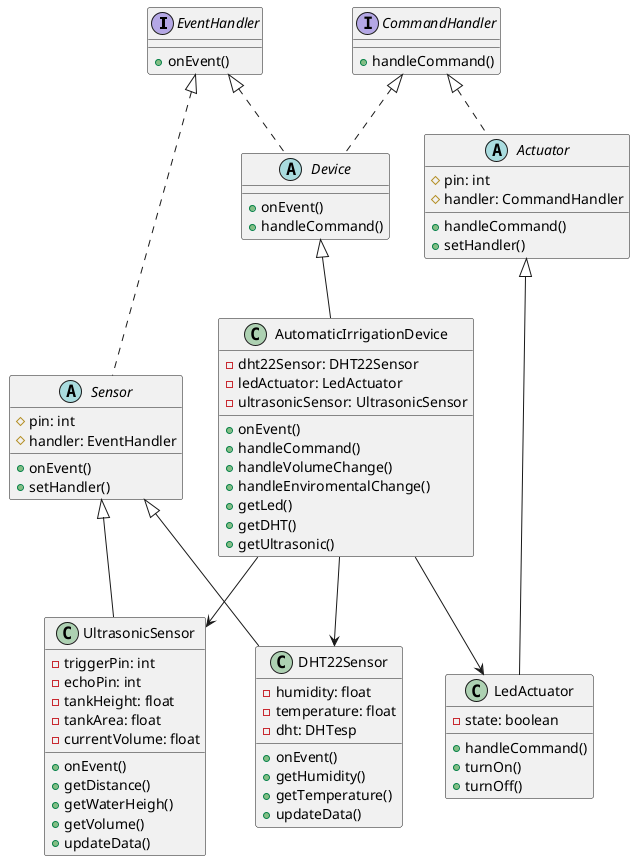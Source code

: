 @startuml Diagrama de clases de HydroSmart

' Interfaces
interface EventHandler {
    + onEvent()
}

interface CommandHandler {
    + handleCommand()
}

' Clases abstractas
abstract class Sensor {
    # pin: int
    # handler: EventHandler
    + onEvent()
    + setHandler()
}

abstract class Actuator {
    # pin: int
    # handler: CommandHandler
    + handleCommand()
    + setHandler()
}

abstract class Device {
    + onEvent()
    + handleCommand()
}

' Clases concretas
class DHT22Sensor {
    - humidity: float
    - temperature: float
    - dht: DHTesp
    + onEvent()
    + getHumidity()
    + getTemperature()
    + updateData()
}

class UltrasonicSensor {
    - triggerPin: int
    - echoPin: int
    - tankHeight: float
    - tankArea: float
    - currentVolume: float
    + onEvent()
    + getDistance()
    + getWaterHeigh()
    + getVolume()
    + updateData()
}


class LedActuator {
    - state: boolean
    + handleCommand()
    + turnOn()
    + turnOff()
}

class AutomaticIrrigationDevice {
    - dht22Sensor: DHT22Sensor
    - ledActuator: LedActuator
    - ultrasonicSensor: UltrasonicSensor
    + onEvent()
    + handleCommand()
    + handleVolumeChange()
    + handleEnviromentalChange()
    + getLed()
    + getDHT()
    + getUltrasonic()
}

' Relaciones de Implentacion de interfaces
EventHandler <|.. Sensor
CommandHandler <|.. Actuator
EventHandler <|.. Device
CommandHandler <|.. Device

' Relaciones de Herencia
Sensor <|-- DHT22Sensor
Sensor <|-- UltrasonicSensor
Actuator <|-- LedActuator
Device <|-- AutomaticIrrigationDevice

' Relaciones de Composición/Agregación (dependencia)
AutomaticIrrigationDevice --> DHT22Sensor
AutomaticIrrigationDevice --> UltrasonicSensor
AutomaticIrrigationDevice --> LedActuator
@enduml